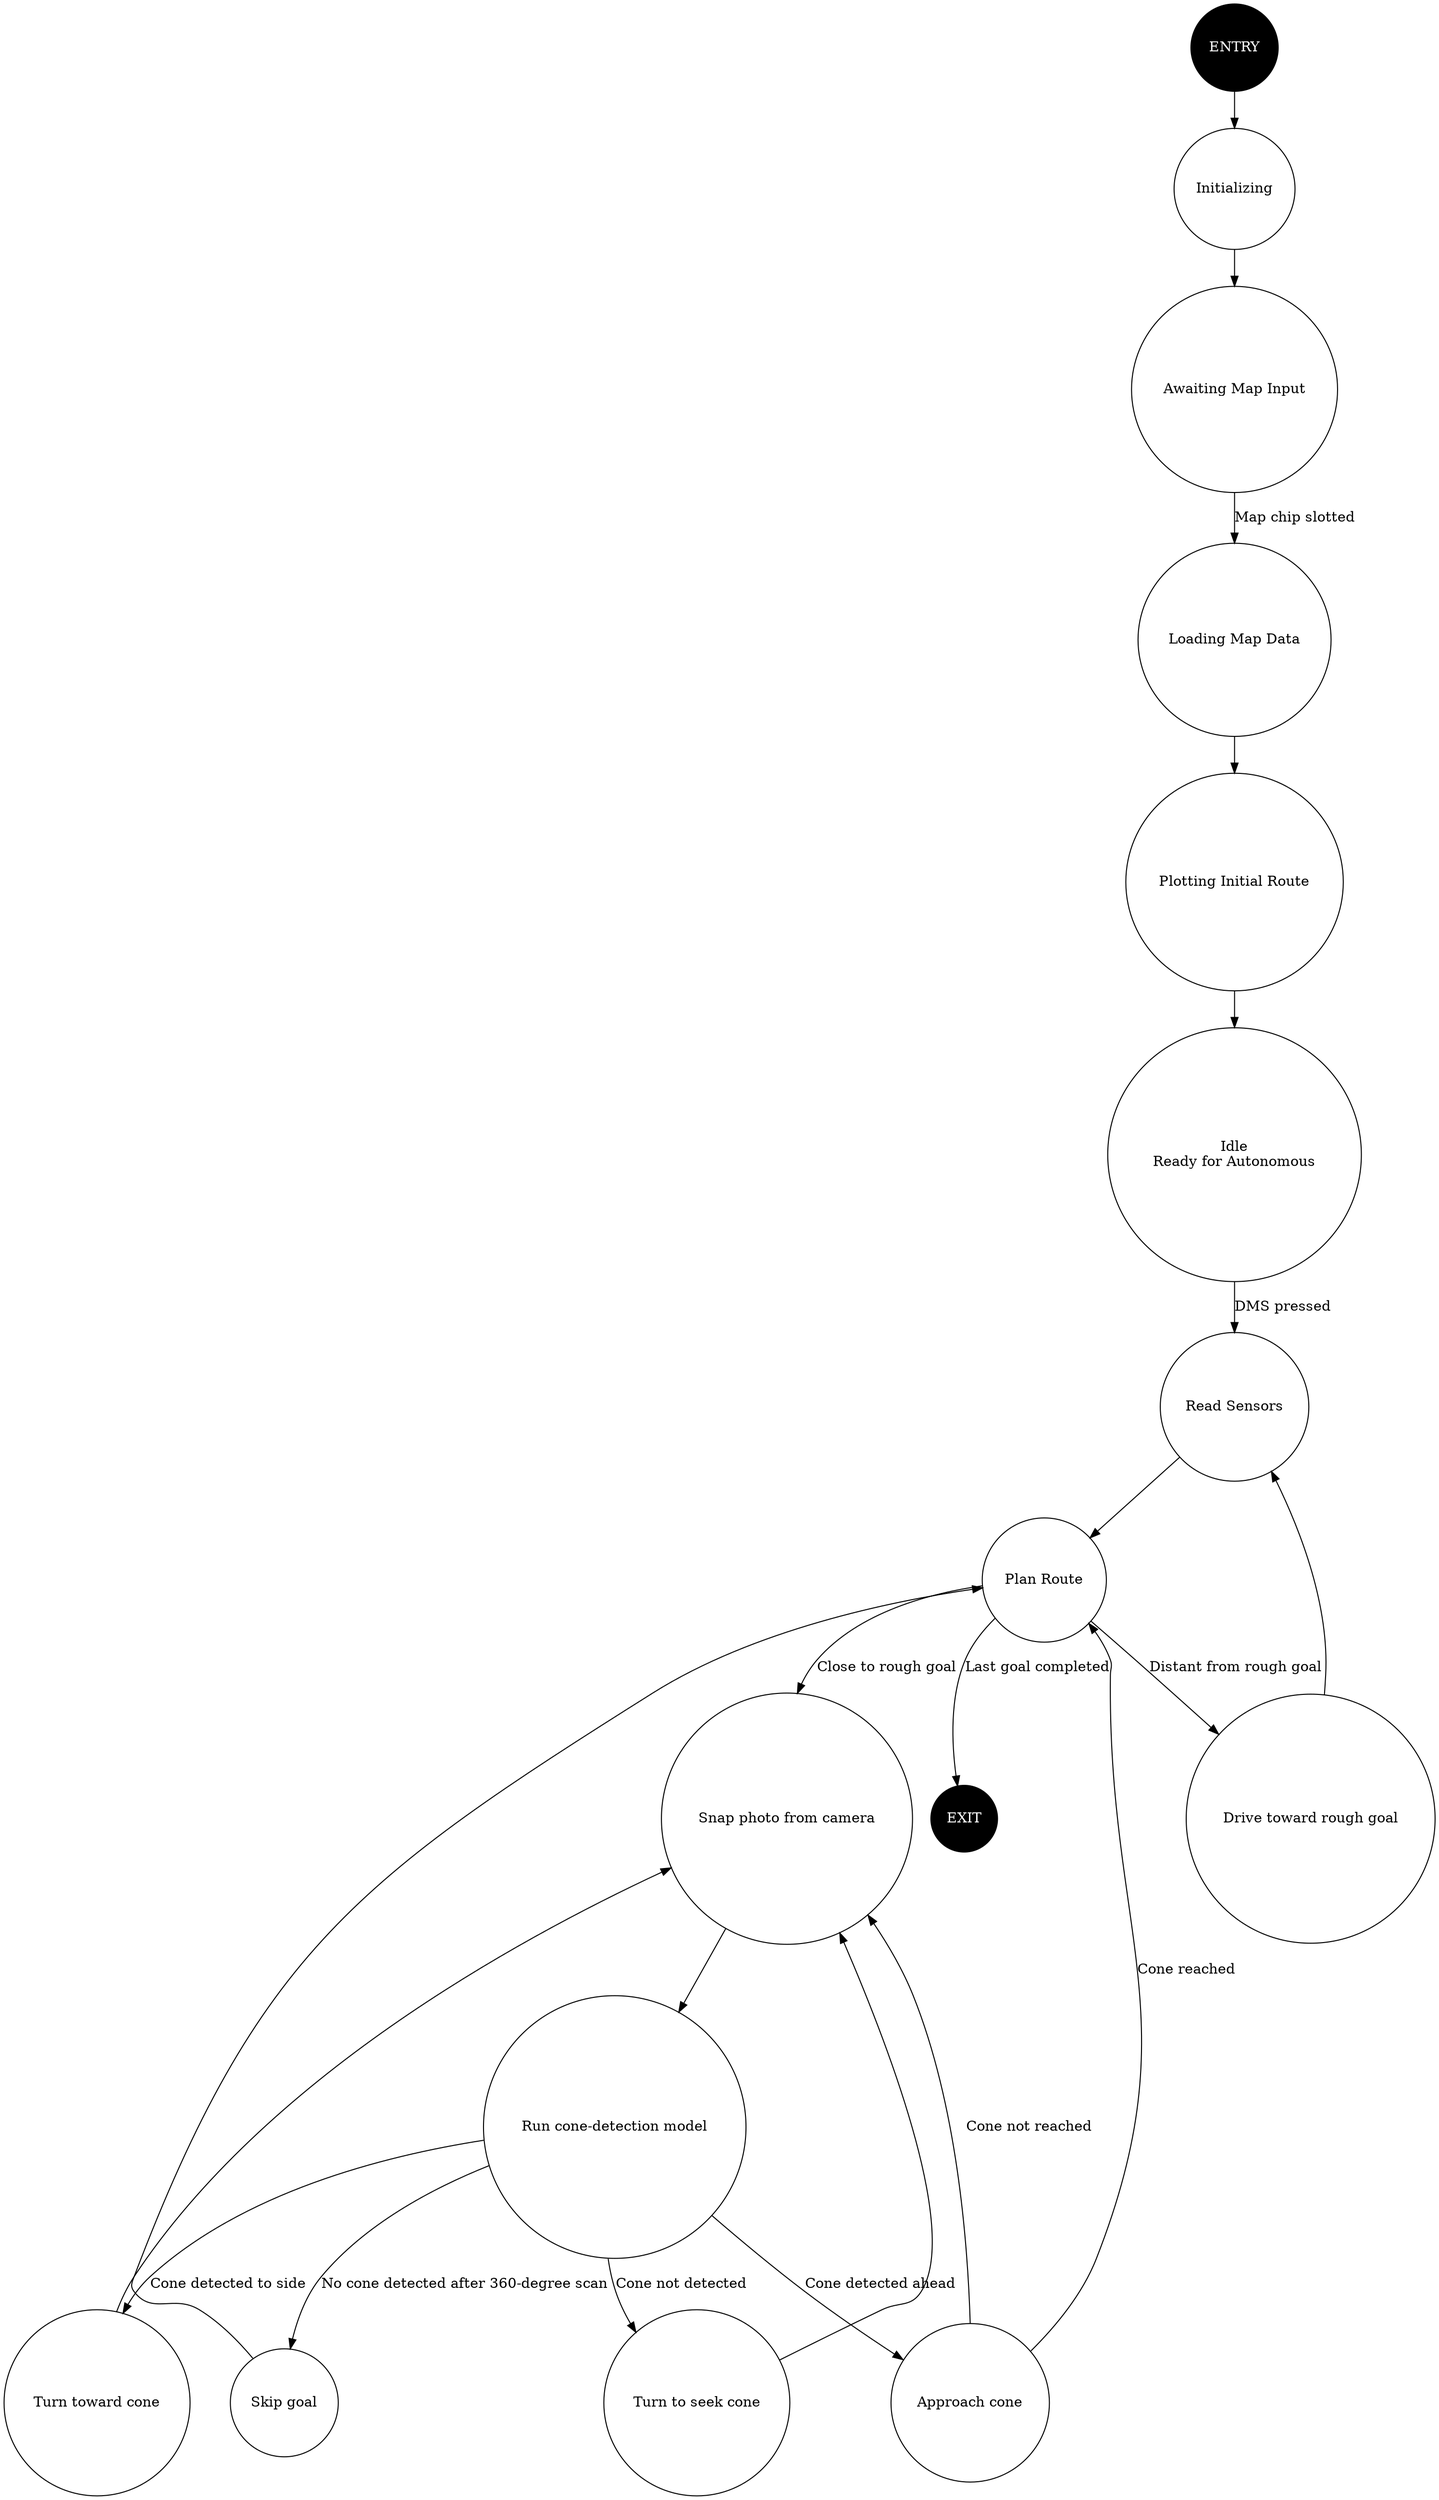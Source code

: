 // See: https://sfriederichs.github.io/how-to/graphviz/2017/12/07/State-Diagrams.html

digraph state_machine {

// entry and exit nodes
// node [shape=circle,fillcolor=black,fontcolor=white,label="ENTRY"]ENTRY;
// node [shape=circle,fillcolor=black,fontcolor=white,label="EXIT"]EXIT;
// node [shape=circle,label="EXIT"]EXIT;
node [shape=circle,style=filled,fillcolor=black,fontcolor=white]
ENTRY[label="ENTRY"];
EXIT[label="EXIT"];

node [shape=circle,fillcolor=white,fontcolor=black];

// Setup states

Init[label="Initializing"];
AwaitingMap[label="Awaiting Map Input"];
LoadingMap[label="Loading Map Data"];
PlottingInitialRoute[label="Plotting Initial Route"];
ReadyForAutonomous[label="Idle\nReady for Autonomous"];
// Autonomous[label="Begin Autonomous Driving"];

// Driving states
ReadSensors[label="Read Sensors"];
PlanRoute[label="Plan Route"];
RoughDriveToGoal[label="Drive toward rough goal"];
ReadCamera[label="Snap photo from camera"]
RunConeModel[label="Run cone-detection model"]
TurnToCone[label="Turn toward cone"];
ApproachCone[label="Approach cone"];
TurnToSeekCone[label="Turn to seek cone"];
SkipGoal[label="Skip goal"];

// Setup transitions

ENTRY -> Init;
Init -> AwaitingMap;
AwaitingMap -> LoadingMap [label="Map chip slotted"];
LoadingMap -> PlottingInitialRoute;
PlottingInitialRoute -> ReadyForAutonomous;
ReadyForAutonomous -> ReadSensors [label="DMS pressed"];

// Driving transitions

ReadSensors -> PlanRoute;
PlanRoute -> RoughDriveToGoal [label="Distant from rough goal"];
RoughDriveToGoal -> ReadSensors;

PlanRoute -> ReadCamera [label="Close to rough goal"];
ReadCamera -> RunConeModel;
RunConeModel -> TurnToCone [label="Cone detected to side"];
TurnToCone -> ReadCamera;
RunConeModel -> ApproachCone [label="Cone detected ahead"];
RunConeModel -> TurnToSeekCone [label="Cone not detected"];
TurnToSeekCone -> ReadCamera;
RunConeModel -> SkipGoal [label="No cone detected after 360-degree scan"];
SkipGoal -> PlanRoute;
ApproachCone -> ReadCamera [label="Cone not reached"];
ApproachCone -> PlanRoute [label="Cone reached"];

PlanRoute -> EXIT [label="Last goal completed"];

}